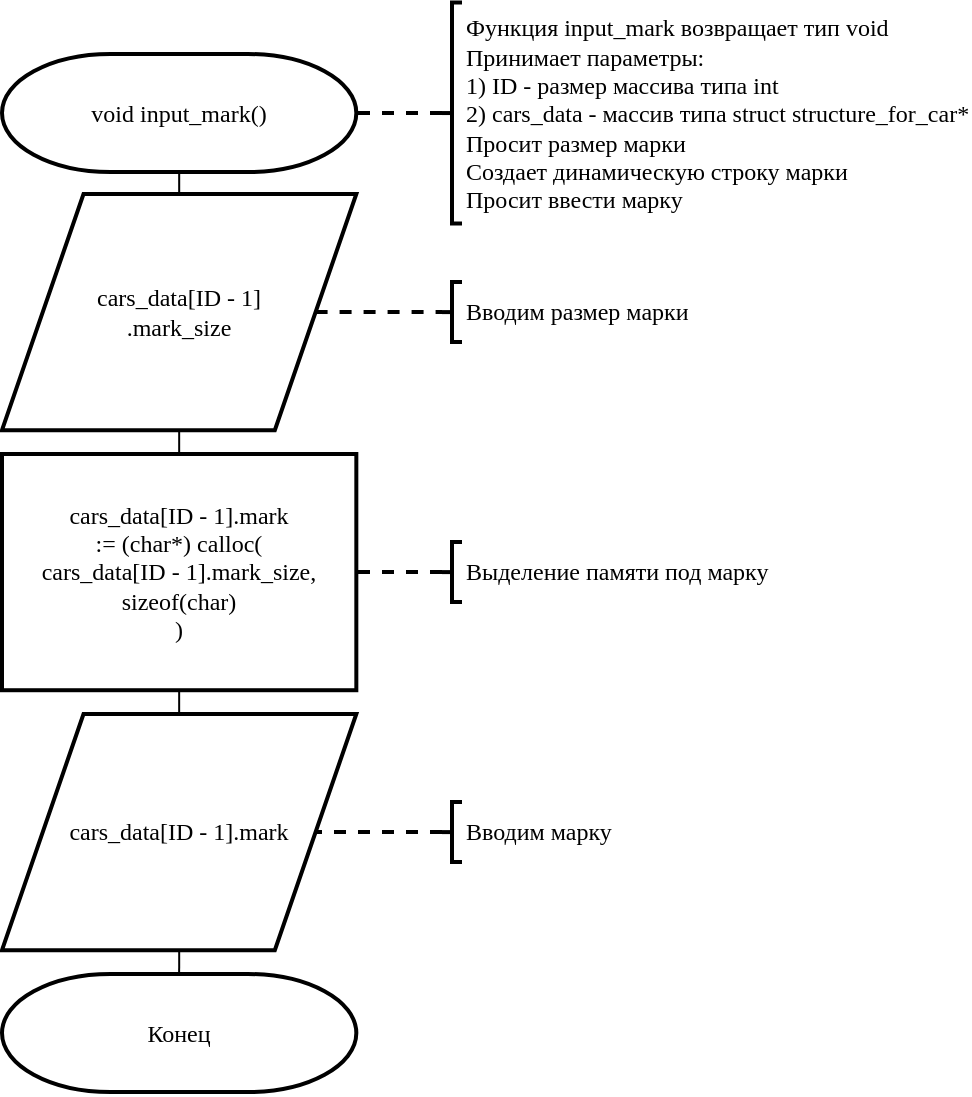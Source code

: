 <mxfile version="13.0.3" type="device"><diagram id="E4ca3qtwJmkr3ys2Rtwy" name="Страница 1"><mxGraphModel dx="868" dy="510" grid="1" gridSize="10" guides="1" tooltips="1" connect="1" arrows="1" fold="1" page="1" pageScale="1" pageWidth="827" pageHeight="1169" math="0" shadow="0"><root><mxCell id="0"/><mxCell id="1" parent="0"/><mxCell id="TBGnxAVAXdOUo8xrFCcc-10" style="edgeStyle=orthogonalEdgeStyle;rounded=0;orthogonalLoop=1;jettySize=auto;html=1;exitX=0.5;exitY=1;exitDx=0;exitDy=0;exitPerimeter=0;endArrow=none;endFill=0;strokeWidth=1;" edge="1" parent="1" source="TBGnxAVAXdOUo8xrFCcc-1" target="TBGnxAVAXdOUo8xrFCcc-3"><mxGeometry relative="1" as="geometry"/></mxCell><mxCell id="TBGnxAVAXdOUo8xrFCcc-1" value="&lt;font face=&quot;Times New Roman&quot;&gt;void input_mark()&lt;/font&gt;" style="strokeWidth=2;html=1;shape=mxgraph.flowchart.terminator;whiteSpace=wrap;" vertex="1" parent="1"><mxGeometry x="110" y="50" width="177.165" height="59.055" as="geometry"/></mxCell><mxCell id="TBGnxAVAXdOUo8xrFCcc-11" style="edgeStyle=orthogonalEdgeStyle;rounded=0;orthogonalLoop=1;jettySize=auto;html=1;exitX=0.5;exitY=1;exitDx=0;exitDy=0;entryX=0.5;entryY=0;entryDx=0;entryDy=0;endArrow=none;endFill=0;strokeWidth=1;" edge="1" parent="1" source="TBGnxAVAXdOUo8xrFCcc-3" target="TBGnxAVAXdOUo8xrFCcc-4"><mxGeometry relative="1" as="geometry"/></mxCell><mxCell id="TBGnxAVAXdOUo8xrFCcc-15" style="edgeStyle=orthogonalEdgeStyle;rounded=0;orthogonalLoop=1;jettySize=auto;html=1;exitX=1;exitY=0.5;exitDx=0;exitDy=0;entryX=0;entryY=0.5;entryDx=0;entryDy=0;entryPerimeter=0;endArrow=none;endFill=0;strokeWidth=2;dashed=1;" edge="1" parent="1" source="TBGnxAVAXdOUo8xrFCcc-3" target="TBGnxAVAXdOUo8xrFCcc-14"><mxGeometry relative="1" as="geometry"/></mxCell><mxCell id="TBGnxAVAXdOUo8xrFCcc-3" value="&lt;font face=&quot;Times New Roman&quot;&gt;cars_data[ID - 1]&lt;br&gt;.mark_size&lt;/font&gt;" style="shape=parallelogram;html=1;strokeWidth=2;perimeter=parallelogramPerimeter;whiteSpace=wrap;rounded=0;arcSize=12;size=0.23;" vertex="1" parent="1"><mxGeometry x="110" y="120" width="177.165" height="118.11" as="geometry"/></mxCell><mxCell id="TBGnxAVAXdOUo8xrFCcc-12" style="edgeStyle=orthogonalEdgeStyle;rounded=0;orthogonalLoop=1;jettySize=auto;html=1;exitX=0.5;exitY=1;exitDx=0;exitDy=0;entryX=0.5;entryY=0;entryDx=0;entryDy=0;endArrow=none;endFill=0;strokeWidth=1;" edge="1" parent="1" source="TBGnxAVAXdOUo8xrFCcc-4" target="TBGnxAVAXdOUo8xrFCcc-5"><mxGeometry relative="1" as="geometry"/></mxCell><mxCell id="TBGnxAVAXdOUo8xrFCcc-4" value="&lt;font face=&quot;Times New Roman&quot;&gt;cars_data[ID - 1].mark&lt;br&gt;:= (char*) calloc(&lt;br&gt;cars_data[ID - 1].mark_size, sizeof(char)&lt;br&gt;)&lt;/font&gt;" style="rounded=0;whiteSpace=wrap;html=1;absoluteArcSize=1;arcSize=14;strokeWidth=2;" vertex="1" parent="1"><mxGeometry x="110" y="250" width="177.165" height="118.11" as="geometry"/></mxCell><mxCell id="TBGnxAVAXdOUo8xrFCcc-13" style="edgeStyle=orthogonalEdgeStyle;rounded=0;orthogonalLoop=1;jettySize=auto;html=1;exitX=0.5;exitY=1;exitDx=0;exitDy=0;entryX=0.5;entryY=0;entryDx=0;entryDy=0;entryPerimeter=0;endArrow=none;endFill=0;strokeWidth=1;" edge="1" parent="1" source="TBGnxAVAXdOUo8xrFCcc-5" target="TBGnxAVAXdOUo8xrFCcc-6"><mxGeometry relative="1" as="geometry"/></mxCell><mxCell id="TBGnxAVAXdOUo8xrFCcc-5" value="&lt;font face=&quot;Times New Roman&quot;&gt;cars_data[ID - 1].mark&lt;/font&gt;" style="shape=parallelogram;html=1;strokeWidth=2;perimeter=parallelogramPerimeter;whiteSpace=wrap;rounded=0;arcSize=12;size=0.23;" vertex="1" parent="1"><mxGeometry x="110" y="380" width="177.165" height="118.11" as="geometry"/></mxCell><mxCell id="TBGnxAVAXdOUo8xrFCcc-6" value="&lt;font face=&quot;Times New Roman&quot;&gt;Конец&lt;/font&gt;" style="strokeWidth=2;html=1;shape=mxgraph.flowchart.terminator;whiteSpace=wrap;" vertex="1" parent="1"><mxGeometry x="110" y="510" width="177.165" height="59.055" as="geometry"/></mxCell><mxCell id="TBGnxAVAXdOUo8xrFCcc-8" style="edgeStyle=orthogonalEdgeStyle;rounded=0;orthogonalLoop=1;jettySize=auto;html=1;endArrow=none;endFill=0;dashed=1;strokeWidth=2;" edge="1" parent="1" source="TBGnxAVAXdOUo8xrFCcc-7" target="TBGnxAVAXdOUo8xrFCcc-1"><mxGeometry relative="1" as="geometry"/></mxCell><mxCell id="TBGnxAVAXdOUo8xrFCcc-7" value="&lt;font face=&quot;Times New Roman&quot;&gt;Функция input_mark возвращает тип void&lt;br&gt;Принимает параметры:&lt;br&gt;1) ID - размер массива типа int&lt;br&gt;2) cars_data - массив типа struct structure_for_car*&lt;br&gt;Просит размер марки&lt;br&gt;Создает динамическую строку марки&lt;br&gt;Просит ввести марку&lt;/font&gt;" style="strokeWidth=2;html=1;shape=mxgraph.flowchart.annotation_2;align=left;labelPosition=right;pointerEvents=1;rounded=0;" vertex="1" parent="1"><mxGeometry x="330" y="24.29" width="10" height="110.47" as="geometry"/></mxCell><mxCell id="TBGnxAVAXdOUo8xrFCcc-14" value="&lt;font face=&quot;Times New Roman&quot;&gt;Вводим размер марки&lt;/font&gt;" style="strokeWidth=2;html=1;shape=mxgraph.flowchart.annotation_2;align=left;labelPosition=right;pointerEvents=1;rounded=0;" vertex="1" parent="1"><mxGeometry x="330" y="164.05" width="10" height="30" as="geometry"/></mxCell><mxCell id="TBGnxAVAXdOUo8xrFCcc-19" style="edgeStyle=orthogonalEdgeStyle;rounded=0;orthogonalLoop=1;jettySize=auto;html=1;exitX=0;exitY=0.5;exitDx=0;exitDy=0;exitPerimeter=0;entryX=1;entryY=0.5;entryDx=0;entryDy=0;dashed=1;endArrow=none;endFill=0;strokeWidth=2;" edge="1" parent="1" source="TBGnxAVAXdOUo8xrFCcc-16" target="TBGnxAVAXdOUo8xrFCcc-4"><mxGeometry relative="1" as="geometry"/></mxCell><mxCell id="TBGnxAVAXdOUo8xrFCcc-16" value="&lt;font face=&quot;Times New Roman&quot;&gt;Выделение памяти под марку&lt;/font&gt;" style="strokeWidth=2;html=1;shape=mxgraph.flowchart.annotation_2;align=left;labelPosition=right;pointerEvents=1;rounded=0;" vertex="1" parent="1"><mxGeometry x="330" y="294.05" width="10" height="30" as="geometry"/></mxCell><mxCell id="TBGnxAVAXdOUo8xrFCcc-18" style="edgeStyle=orthogonalEdgeStyle;rounded=0;orthogonalLoop=1;jettySize=auto;html=1;exitX=0;exitY=0.5;exitDx=0;exitDy=0;exitPerimeter=0;entryX=1;entryY=0.5;entryDx=0;entryDy=0;dashed=1;endArrow=none;endFill=0;strokeWidth=2;" edge="1" parent="1" source="TBGnxAVAXdOUo8xrFCcc-17" target="TBGnxAVAXdOUo8xrFCcc-5"><mxGeometry relative="1" as="geometry"/></mxCell><mxCell id="TBGnxAVAXdOUo8xrFCcc-17" value="&lt;font face=&quot;Times New Roman&quot;&gt;Вводим марку&lt;/font&gt;" style="strokeWidth=2;html=1;shape=mxgraph.flowchart.annotation_2;align=left;labelPosition=right;pointerEvents=1;rounded=0;" vertex="1" parent="1"><mxGeometry x="330" y="424.05" width="10" height="30" as="geometry"/></mxCell></root></mxGraphModel></diagram></mxfile>